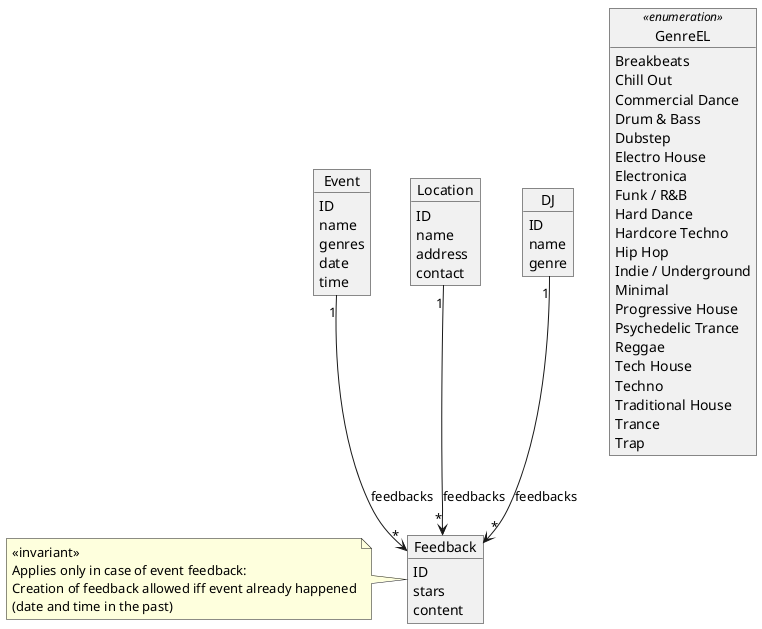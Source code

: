 @startuml model

object GenreEL <<enumeration>> {
  Breakbeats
  Chill Out
  Commercial Dance
  Drum & Bass
  Dubstep
  Electro House
  Electronica
  Funk / R&B
  Hard Dance
  Hardcore Techno
  Hip Hop
  Indie / Underground
  Minimal
  Progressive House
  Psychedelic Trance
  Reggae
  Tech House
  Techno
  Traditional House
  Trance
  Trap
}

object Event {
  ID
  name
  genres
  date
  time
}

object Location {
  ID
  name
  address
  contact
}

object DJ {
  ID
  name
  genre
}

object Feedback {
  ID
  stars
  content
}

note left
  <<invariant>>
  Applies only in case of event feedback:
  Creation of feedback allowed iff event already happened
  (date and time in the past)
end note


Event "1" --> "*" Feedback : feedbacks
Location "1" --> "*" Feedback : feedbacks
DJ "1" --> "*" Feedback : feedbacks

@enduml